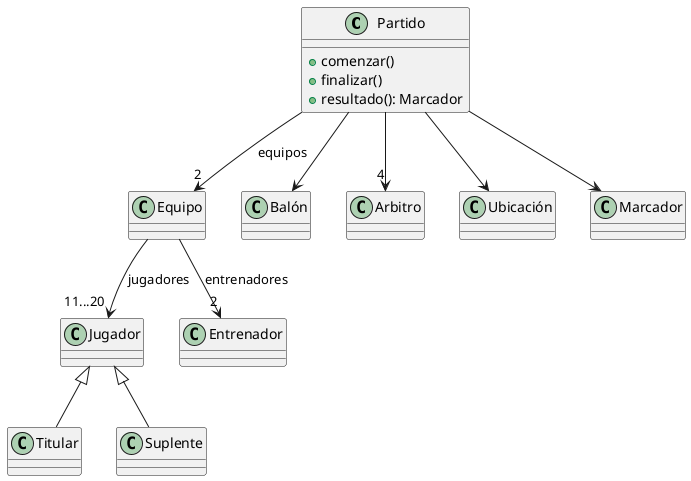 @startuml

class Partido{
    + comenzar()
    + finalizar()
    + resultado(): Marcador
}

class Equipo

class Balón

class Arbitro

class Ubicación

class Marcador

class Jugador

class Entrenador

class Titular

class Suplente

Partido --> "2" Equipo : equipos
Partido --> Balón
Partido --> "4" Arbitro
Partido --> Ubicación
Partido --> Marcador

Equipo --> "11...20" Jugador : jugadores
Equipo --> "2" Entrenador : entrenadores

Jugador <|-- Suplente
Jugador <|-- Titular

@enduml